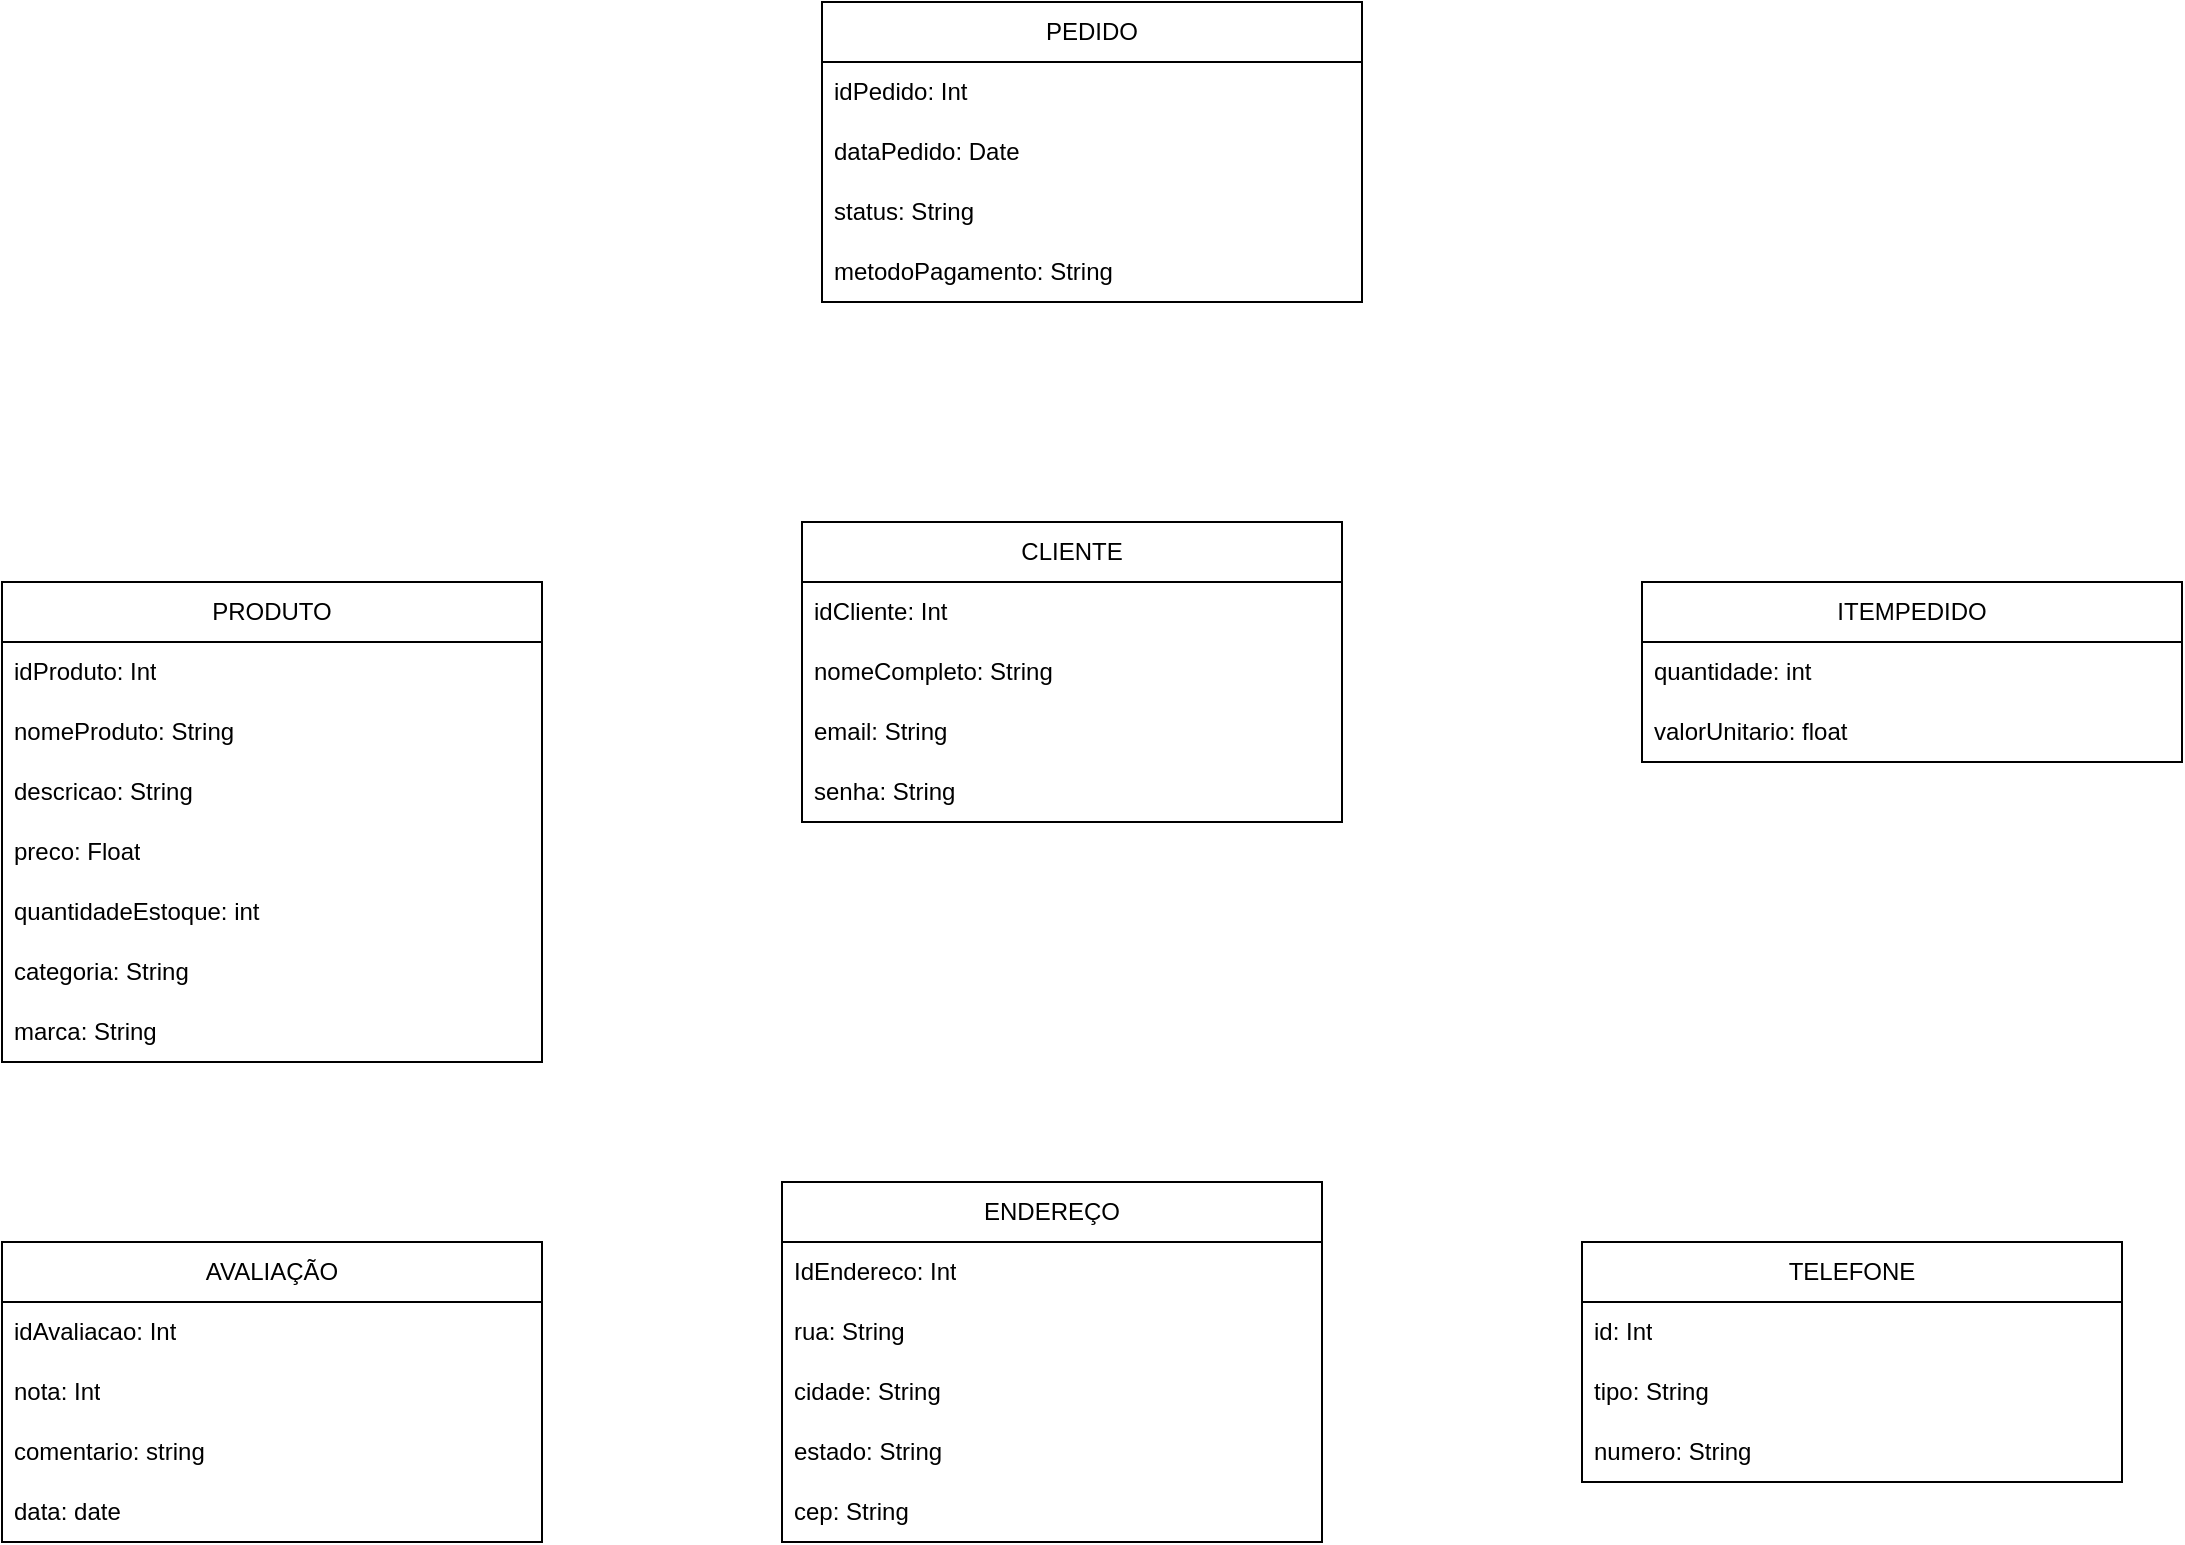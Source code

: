 <mxfile version="26.2.5">
  <diagram name="Página-1" id="bI2TdR9uC9iPowateCnM">
    <mxGraphModel dx="1963" dy="2230" grid="1" gridSize="10" guides="1" tooltips="1" connect="1" arrows="1" fold="1" page="1" pageScale="1" pageWidth="827" pageHeight="1169" math="0" shadow="0">
      <root>
        <mxCell id="0" />
        <mxCell id="1" parent="0" />
        <mxCell id="T8lwqwJLikOsBmqJTO0e-1" value="CLIENTE" style="swimlane;fontStyle=0;childLayout=stackLayout;horizontal=1;startSize=30;horizontalStack=0;resizeParent=1;resizeParentMax=0;resizeLast=0;collapsible=1;marginBottom=0;whiteSpace=wrap;html=1;" vertex="1" parent="1">
          <mxGeometry x="580" y="250" width="270" height="150" as="geometry">
            <mxRectangle x="280" y="90" width="90" height="30" as="alternateBounds" />
          </mxGeometry>
        </mxCell>
        <mxCell id="T8lwqwJLikOsBmqJTO0e-10" value="idCliente: Int" style="text;strokeColor=none;fillColor=none;align=left;verticalAlign=middle;spacingLeft=4;spacingRight=4;overflow=hidden;points=[[0,0.5],[1,0.5]];portConstraint=eastwest;rotatable=0;whiteSpace=wrap;html=1;" vertex="1" parent="T8lwqwJLikOsBmqJTO0e-1">
          <mxGeometry y="30" width="270" height="30" as="geometry" />
        </mxCell>
        <mxCell id="T8lwqwJLikOsBmqJTO0e-2" value="nomeCompleto: String" style="text;strokeColor=none;fillColor=none;align=left;verticalAlign=middle;spacingLeft=4;spacingRight=4;overflow=hidden;points=[[0,0.5],[1,0.5]];portConstraint=eastwest;rotatable=0;whiteSpace=wrap;html=1;" vertex="1" parent="T8lwqwJLikOsBmqJTO0e-1">
          <mxGeometry y="60" width="270" height="30" as="geometry" />
        </mxCell>
        <mxCell id="T8lwqwJLikOsBmqJTO0e-3" value="email: String" style="text;strokeColor=none;fillColor=none;align=left;verticalAlign=middle;spacingLeft=4;spacingRight=4;overflow=hidden;points=[[0,0.5],[1,0.5]];portConstraint=eastwest;rotatable=0;whiteSpace=wrap;html=1;" vertex="1" parent="T8lwqwJLikOsBmqJTO0e-1">
          <mxGeometry y="90" width="270" height="30" as="geometry" />
        </mxCell>
        <mxCell id="T8lwqwJLikOsBmqJTO0e-4" value="senha: String" style="text;strokeColor=none;fillColor=none;align=left;verticalAlign=middle;spacingLeft=4;spacingRight=4;overflow=hidden;points=[[0,0.5],[1,0.5]];portConstraint=eastwest;rotatable=0;whiteSpace=wrap;html=1;" vertex="1" parent="T8lwqwJLikOsBmqJTO0e-1">
          <mxGeometry y="120" width="270" height="30" as="geometry" />
        </mxCell>
        <mxCell id="T8lwqwJLikOsBmqJTO0e-11" value="PRODUTO" style="swimlane;fontStyle=0;childLayout=stackLayout;horizontal=1;startSize=30;horizontalStack=0;resizeParent=1;resizeParentMax=0;resizeLast=0;collapsible=1;marginBottom=0;whiteSpace=wrap;html=1;" vertex="1" parent="1">
          <mxGeometry x="180" y="280" width="270" height="240" as="geometry">
            <mxRectangle x="280" y="90" width="90" height="30" as="alternateBounds" />
          </mxGeometry>
        </mxCell>
        <mxCell id="T8lwqwJLikOsBmqJTO0e-12" value="idProduto: Int" style="text;strokeColor=none;fillColor=none;align=left;verticalAlign=middle;spacingLeft=4;spacingRight=4;overflow=hidden;points=[[0,0.5],[1,0.5]];portConstraint=eastwest;rotatable=0;whiteSpace=wrap;html=1;" vertex="1" parent="T8lwqwJLikOsBmqJTO0e-11">
          <mxGeometry y="30" width="270" height="30" as="geometry" />
        </mxCell>
        <mxCell id="T8lwqwJLikOsBmqJTO0e-13" value="nomeProduto: String" style="text;strokeColor=none;fillColor=none;align=left;verticalAlign=middle;spacingLeft=4;spacingRight=4;overflow=hidden;points=[[0,0.5],[1,0.5]];portConstraint=eastwest;rotatable=0;whiteSpace=wrap;html=1;" vertex="1" parent="T8lwqwJLikOsBmqJTO0e-11">
          <mxGeometry y="60" width="270" height="30" as="geometry" />
        </mxCell>
        <mxCell id="T8lwqwJLikOsBmqJTO0e-14" value="descricao: String" style="text;strokeColor=none;fillColor=none;align=left;verticalAlign=middle;spacingLeft=4;spacingRight=4;overflow=hidden;points=[[0,0.5],[1,0.5]];portConstraint=eastwest;rotatable=0;whiteSpace=wrap;html=1;" vertex="1" parent="T8lwqwJLikOsBmqJTO0e-11">
          <mxGeometry y="90" width="270" height="30" as="geometry" />
        </mxCell>
        <mxCell id="T8lwqwJLikOsBmqJTO0e-15" value="preco: Float" style="text;strokeColor=none;fillColor=none;align=left;verticalAlign=middle;spacingLeft=4;spacingRight=4;overflow=hidden;points=[[0,0.5],[1,0.5]];portConstraint=eastwest;rotatable=0;whiteSpace=wrap;html=1;" vertex="1" parent="T8lwqwJLikOsBmqJTO0e-11">
          <mxGeometry y="120" width="270" height="30" as="geometry" />
        </mxCell>
        <mxCell id="T8lwqwJLikOsBmqJTO0e-18" value="quantidadeEstoque: int" style="text;strokeColor=none;fillColor=none;align=left;verticalAlign=middle;spacingLeft=4;spacingRight=4;overflow=hidden;points=[[0,0.5],[1,0.5]];portConstraint=eastwest;rotatable=0;whiteSpace=wrap;html=1;" vertex="1" parent="T8lwqwJLikOsBmqJTO0e-11">
          <mxGeometry y="150" width="270" height="30" as="geometry" />
        </mxCell>
        <mxCell id="T8lwqwJLikOsBmqJTO0e-17" value="categoria: String" style="text;strokeColor=none;fillColor=none;align=left;verticalAlign=middle;spacingLeft=4;spacingRight=4;overflow=hidden;points=[[0,0.5],[1,0.5]];portConstraint=eastwest;rotatable=0;whiteSpace=wrap;html=1;" vertex="1" parent="T8lwqwJLikOsBmqJTO0e-11">
          <mxGeometry y="180" width="270" height="30" as="geometry" />
        </mxCell>
        <mxCell id="T8lwqwJLikOsBmqJTO0e-16" value="marca: String" style="text;strokeColor=none;fillColor=none;align=left;verticalAlign=middle;spacingLeft=4;spacingRight=4;overflow=hidden;points=[[0,0.5],[1,0.5]];portConstraint=eastwest;rotatable=0;whiteSpace=wrap;html=1;" vertex="1" parent="T8lwqwJLikOsBmqJTO0e-11">
          <mxGeometry y="210" width="270" height="30" as="geometry" />
        </mxCell>
        <mxCell id="T8lwqwJLikOsBmqJTO0e-19" value="PEDIDO" style="swimlane;fontStyle=0;childLayout=stackLayout;horizontal=1;startSize=30;horizontalStack=0;resizeParent=1;resizeParentMax=0;resizeLast=0;collapsible=1;marginBottom=0;whiteSpace=wrap;html=1;" vertex="1" parent="1">
          <mxGeometry x="590" y="-10" width="270" height="150" as="geometry">
            <mxRectangle x="280" y="90" width="90" height="30" as="alternateBounds" />
          </mxGeometry>
        </mxCell>
        <mxCell id="T8lwqwJLikOsBmqJTO0e-20" value="idPedido: Int" style="text;strokeColor=none;fillColor=none;align=left;verticalAlign=middle;spacingLeft=4;spacingRight=4;overflow=hidden;points=[[0,0.5],[1,0.5]];portConstraint=eastwest;rotatable=0;whiteSpace=wrap;html=1;" vertex="1" parent="T8lwqwJLikOsBmqJTO0e-19">
          <mxGeometry y="30" width="270" height="30" as="geometry" />
        </mxCell>
        <mxCell id="T8lwqwJLikOsBmqJTO0e-21" value="dataPedido: Date" style="text;strokeColor=none;fillColor=none;align=left;verticalAlign=middle;spacingLeft=4;spacingRight=4;overflow=hidden;points=[[0,0.5],[1,0.5]];portConstraint=eastwest;rotatable=0;whiteSpace=wrap;html=1;" vertex="1" parent="T8lwqwJLikOsBmqJTO0e-19">
          <mxGeometry y="60" width="270" height="30" as="geometry" />
        </mxCell>
        <mxCell id="T8lwqwJLikOsBmqJTO0e-22" value="status: String" style="text;strokeColor=none;fillColor=none;align=left;verticalAlign=middle;spacingLeft=4;spacingRight=4;overflow=hidden;points=[[0,0.5],[1,0.5]];portConstraint=eastwest;rotatable=0;whiteSpace=wrap;html=1;" vertex="1" parent="T8lwqwJLikOsBmqJTO0e-19">
          <mxGeometry y="90" width="270" height="30" as="geometry" />
        </mxCell>
        <mxCell id="T8lwqwJLikOsBmqJTO0e-23" value="metodoPagamento: String" style="text;strokeColor=none;fillColor=none;align=left;verticalAlign=middle;spacingLeft=4;spacingRight=4;overflow=hidden;points=[[0,0.5],[1,0.5]];portConstraint=eastwest;rotatable=0;whiteSpace=wrap;html=1;" vertex="1" parent="T8lwqwJLikOsBmqJTO0e-19">
          <mxGeometry y="120" width="270" height="30" as="geometry" />
        </mxCell>
        <mxCell id="T8lwqwJLikOsBmqJTO0e-24" value="ITEMPEDIDO" style="swimlane;fontStyle=0;childLayout=stackLayout;horizontal=1;startSize=30;horizontalStack=0;resizeParent=1;resizeParentMax=0;resizeLast=0;collapsible=1;marginBottom=0;whiteSpace=wrap;html=1;" vertex="1" parent="1">
          <mxGeometry x="1000" y="280" width="270" height="90" as="geometry">
            <mxRectangle x="280" y="90" width="90" height="30" as="alternateBounds" />
          </mxGeometry>
        </mxCell>
        <mxCell id="T8lwqwJLikOsBmqJTO0e-25" value="quantidade: int" style="text;strokeColor=none;fillColor=none;align=left;verticalAlign=middle;spacingLeft=4;spacingRight=4;overflow=hidden;points=[[0,0.5],[1,0.5]];portConstraint=eastwest;rotatable=0;whiteSpace=wrap;html=1;" vertex="1" parent="T8lwqwJLikOsBmqJTO0e-24">
          <mxGeometry y="30" width="270" height="30" as="geometry" />
        </mxCell>
        <mxCell id="T8lwqwJLikOsBmqJTO0e-26" value="valorUnitario: float" style="text;strokeColor=none;fillColor=none;align=left;verticalAlign=middle;spacingLeft=4;spacingRight=4;overflow=hidden;points=[[0,0.5],[1,0.5]];portConstraint=eastwest;rotatable=0;whiteSpace=wrap;html=1;" vertex="1" parent="T8lwqwJLikOsBmqJTO0e-24">
          <mxGeometry y="60" width="270" height="30" as="geometry" />
        </mxCell>
        <mxCell id="T8lwqwJLikOsBmqJTO0e-29" value="AVALIAÇÃO" style="swimlane;fontStyle=0;childLayout=stackLayout;horizontal=1;startSize=30;horizontalStack=0;resizeParent=1;resizeParentMax=0;resizeLast=0;collapsible=1;marginBottom=0;whiteSpace=wrap;html=1;" vertex="1" parent="1">
          <mxGeometry x="180" y="610" width="270" height="150" as="geometry">
            <mxRectangle x="280" y="90" width="90" height="30" as="alternateBounds" />
          </mxGeometry>
        </mxCell>
        <mxCell id="T8lwqwJLikOsBmqJTO0e-30" value="idAvaliacao: Int" style="text;strokeColor=none;fillColor=none;align=left;verticalAlign=middle;spacingLeft=4;spacingRight=4;overflow=hidden;points=[[0,0.5],[1,0.5]];portConstraint=eastwest;rotatable=0;whiteSpace=wrap;html=1;" vertex="1" parent="T8lwqwJLikOsBmqJTO0e-29">
          <mxGeometry y="30" width="270" height="30" as="geometry" />
        </mxCell>
        <mxCell id="T8lwqwJLikOsBmqJTO0e-31" value="nota: Int" style="text;strokeColor=none;fillColor=none;align=left;verticalAlign=middle;spacingLeft=4;spacingRight=4;overflow=hidden;points=[[0,0.5],[1,0.5]];portConstraint=eastwest;rotatable=0;whiteSpace=wrap;html=1;" vertex="1" parent="T8lwqwJLikOsBmqJTO0e-29">
          <mxGeometry y="60" width="270" height="30" as="geometry" />
        </mxCell>
        <mxCell id="T8lwqwJLikOsBmqJTO0e-32" value="comentario: string" style="text;strokeColor=none;fillColor=none;align=left;verticalAlign=middle;spacingLeft=4;spacingRight=4;overflow=hidden;points=[[0,0.5],[1,0.5]];portConstraint=eastwest;rotatable=0;whiteSpace=wrap;html=1;" vertex="1" parent="T8lwqwJLikOsBmqJTO0e-29">
          <mxGeometry y="90" width="270" height="30" as="geometry" />
        </mxCell>
        <mxCell id="T8lwqwJLikOsBmqJTO0e-33" value="data: date" style="text;strokeColor=none;fillColor=none;align=left;verticalAlign=middle;spacingLeft=4;spacingRight=4;overflow=hidden;points=[[0,0.5],[1,0.5]];portConstraint=eastwest;rotatable=0;whiteSpace=wrap;html=1;" vertex="1" parent="T8lwqwJLikOsBmqJTO0e-29">
          <mxGeometry y="120" width="270" height="30" as="geometry" />
        </mxCell>
        <mxCell id="T8lwqwJLikOsBmqJTO0e-34" value="ENDEREÇO" style="swimlane;fontStyle=0;childLayout=stackLayout;horizontal=1;startSize=30;horizontalStack=0;resizeParent=1;resizeParentMax=0;resizeLast=0;collapsible=1;marginBottom=0;whiteSpace=wrap;html=1;" vertex="1" parent="1">
          <mxGeometry x="570" y="580" width="270" height="180" as="geometry">
            <mxRectangle x="280" y="90" width="90" height="30" as="alternateBounds" />
          </mxGeometry>
        </mxCell>
        <mxCell id="T8lwqwJLikOsBmqJTO0e-35" value="IdEndereco: Int" style="text;strokeColor=none;fillColor=none;align=left;verticalAlign=middle;spacingLeft=4;spacingRight=4;overflow=hidden;points=[[0,0.5],[1,0.5]];portConstraint=eastwest;rotatable=0;whiteSpace=wrap;html=1;" vertex="1" parent="T8lwqwJLikOsBmqJTO0e-34">
          <mxGeometry y="30" width="270" height="30" as="geometry" />
        </mxCell>
        <mxCell id="T8lwqwJLikOsBmqJTO0e-36" value="rua: String" style="text;strokeColor=none;fillColor=none;align=left;verticalAlign=middle;spacingLeft=4;spacingRight=4;overflow=hidden;points=[[0,0.5],[1,0.5]];portConstraint=eastwest;rotatable=0;whiteSpace=wrap;html=1;" vertex="1" parent="T8lwqwJLikOsBmqJTO0e-34">
          <mxGeometry y="60" width="270" height="30" as="geometry" />
        </mxCell>
        <mxCell id="T8lwqwJLikOsBmqJTO0e-37" value="cidade: String" style="text;strokeColor=none;fillColor=none;align=left;verticalAlign=middle;spacingLeft=4;spacingRight=4;overflow=hidden;points=[[0,0.5],[1,0.5]];portConstraint=eastwest;rotatable=0;whiteSpace=wrap;html=1;" vertex="1" parent="T8lwqwJLikOsBmqJTO0e-34">
          <mxGeometry y="90" width="270" height="30" as="geometry" />
        </mxCell>
        <mxCell id="T8lwqwJLikOsBmqJTO0e-38" value="estado: String" style="text;strokeColor=none;fillColor=none;align=left;verticalAlign=middle;spacingLeft=4;spacingRight=4;overflow=hidden;points=[[0,0.5],[1,0.5]];portConstraint=eastwest;rotatable=0;whiteSpace=wrap;html=1;" vertex="1" parent="T8lwqwJLikOsBmqJTO0e-34">
          <mxGeometry y="120" width="270" height="30" as="geometry" />
        </mxCell>
        <mxCell id="T8lwqwJLikOsBmqJTO0e-39" value="cep: String" style="text;strokeColor=none;fillColor=none;align=left;verticalAlign=middle;spacingLeft=4;spacingRight=4;overflow=hidden;points=[[0,0.5],[1,0.5]];portConstraint=eastwest;rotatable=0;whiteSpace=wrap;html=1;" vertex="1" parent="T8lwqwJLikOsBmqJTO0e-34">
          <mxGeometry y="150" width="270" height="30" as="geometry" />
        </mxCell>
        <mxCell id="T8lwqwJLikOsBmqJTO0e-40" value="TELEFONE" style="swimlane;fontStyle=0;childLayout=stackLayout;horizontal=1;startSize=30;horizontalStack=0;resizeParent=1;resizeParentMax=0;resizeLast=0;collapsible=1;marginBottom=0;whiteSpace=wrap;html=1;" vertex="1" parent="1">
          <mxGeometry x="970" y="610" width="270" height="120" as="geometry">
            <mxRectangle x="280" y="90" width="90" height="30" as="alternateBounds" />
          </mxGeometry>
        </mxCell>
        <mxCell id="T8lwqwJLikOsBmqJTO0e-41" value="id: Int" style="text;strokeColor=none;fillColor=none;align=left;verticalAlign=middle;spacingLeft=4;spacingRight=4;overflow=hidden;points=[[0,0.5],[1,0.5]];portConstraint=eastwest;rotatable=0;whiteSpace=wrap;html=1;" vertex="1" parent="T8lwqwJLikOsBmqJTO0e-40">
          <mxGeometry y="30" width="270" height="30" as="geometry" />
        </mxCell>
        <mxCell id="T8lwqwJLikOsBmqJTO0e-42" value="tipo: String" style="text;strokeColor=none;fillColor=none;align=left;verticalAlign=middle;spacingLeft=4;spacingRight=4;overflow=hidden;points=[[0,0.5],[1,0.5]];portConstraint=eastwest;rotatable=0;whiteSpace=wrap;html=1;" vertex="1" parent="T8lwqwJLikOsBmqJTO0e-40">
          <mxGeometry y="60" width="270" height="30" as="geometry" />
        </mxCell>
        <mxCell id="T8lwqwJLikOsBmqJTO0e-43" value="numero: String" style="text;strokeColor=none;fillColor=none;align=left;verticalAlign=middle;spacingLeft=4;spacingRight=4;overflow=hidden;points=[[0,0.5],[1,0.5]];portConstraint=eastwest;rotatable=0;whiteSpace=wrap;html=1;" vertex="1" parent="T8lwqwJLikOsBmqJTO0e-40">
          <mxGeometry y="90" width="270" height="30" as="geometry" />
        </mxCell>
      </root>
    </mxGraphModel>
  </diagram>
</mxfile>

